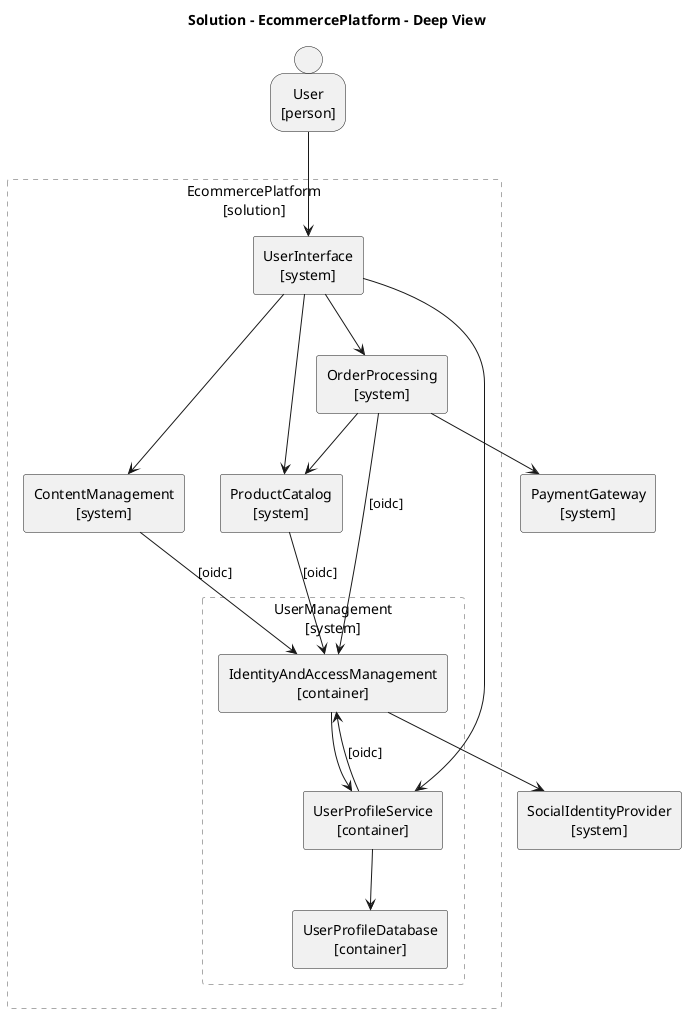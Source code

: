 @startuml EcommercePlatform-deep
title Solution - EcommercePlatform - Deep View
skinparam defaultTextAlignment center
skinparam defaultTextAlignment<<atomic>> center
skinparam wrapWidth 200
skinparam maxMessageSize 150
hide stereotype
<style>
.composite {
BackgroundColor: transparent
LineColor: darkgray
LineStyle: 5
FontStyle: normal
}
</style>
rectangle EcommercePlatform as "EcommercePlatform\n[solution]" <<composite>> {
rectangle EcommercePlatform.ContentManagement <<system>> <<atomic>> [
ContentManagement
[system]
]
rectangle EcommercePlatform.OrderProcessing <<system>> <<atomic>> [
OrderProcessing
[system]
]
rectangle EcommercePlatform.ProductCatalog <<system>> <<atomic>> [
ProductCatalog
[system]
]
rectangle EcommercePlatform.UserInterface <<system>> <<atomic>> [
UserInterface
[system]
]
rectangle EcommercePlatform.UserManagement as "UserManagement\n[system]" <<composite>> {
rectangle EcommercePlatform.UserManagement.IdentityAndAccessManagement <<container>> <<atomic>> [
IdentityAndAccessManagement
[container]
]
rectangle EcommercePlatform.UserManagement.UserProfileDatabase <<container>> <<atomic>> [
UserProfileDatabase
[container]
]
rectangle EcommercePlatform.UserManagement.UserProfileService <<container>> <<atomic>> [
UserProfileService
[container]
]
}
}
rectangle PaymentGateway <<system>> <<atomic>> [
PaymentGateway
[system]
]
rectangle SocialIdentityProvider <<system>> <<atomic>> [
SocialIdentityProvider
[system]
]
person User <<atomic>> <<person>> [
User
[person]
]
EcommercePlatform.ContentManagement --> EcommercePlatform.UserManagement.IdentityAndAccessManagement : [oidc]
EcommercePlatform.OrderProcessing --> EcommercePlatform.ProductCatalog
EcommercePlatform.OrderProcessing --> EcommercePlatform.UserManagement.IdentityAndAccessManagement : [oidc]
EcommercePlatform.OrderProcessing --> PaymentGateway
EcommercePlatform.ProductCatalog --> EcommercePlatform.UserManagement.IdentityAndAccessManagement : [oidc]
EcommercePlatform.UserInterface --> EcommercePlatform.ContentManagement
EcommercePlatform.UserInterface --> EcommercePlatform.OrderProcessing
EcommercePlatform.UserInterface --> EcommercePlatform.ProductCatalog
EcommercePlatform.UserInterface --> EcommercePlatform.UserManagement.UserProfileService
EcommercePlatform.UserManagement.IdentityAndAccessManagement --> EcommercePlatform.UserManagement.UserProfileService
EcommercePlatform.UserManagement.IdentityAndAccessManagement --> SocialIdentityProvider
EcommercePlatform.UserManagement.UserProfileService --> EcommercePlatform.UserManagement.IdentityAndAccessManagement : [oidc]
EcommercePlatform.UserManagement.UserProfileService --> EcommercePlatform.UserManagement.UserProfileDatabase
User --> EcommercePlatform.UserInterface
@enduml
